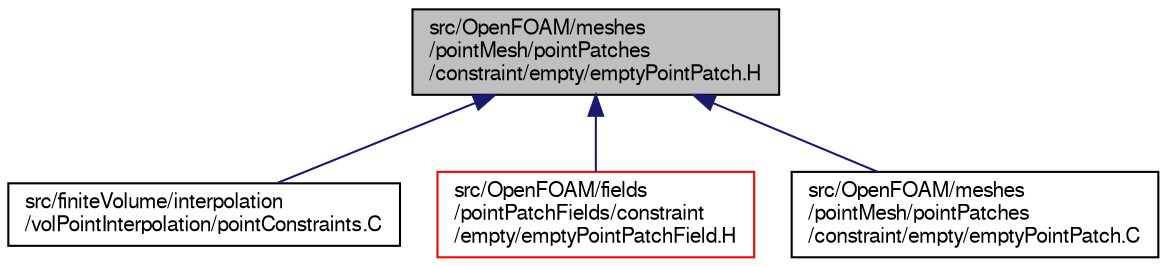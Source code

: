 digraph "src/OpenFOAM/meshes/pointMesh/pointPatches/constraint/empty/emptyPointPatch.H"
{
  bgcolor="transparent";
  edge [fontname="FreeSans",fontsize="10",labelfontname="FreeSans",labelfontsize="10"];
  node [fontname="FreeSans",fontsize="10",shape=record];
  Node155 [label="src/OpenFOAM/meshes\l/pointMesh/pointPatches\l/constraint/empty/emptyPointPatch.H",height=0.2,width=0.4,color="black", fillcolor="grey75", style="filled", fontcolor="black"];
  Node155 -> Node156 [dir="back",color="midnightblue",fontsize="10",style="solid",fontname="FreeSans"];
  Node156 [label="src/finiteVolume/interpolation\l/volPointInterpolation/pointConstraints.C",height=0.2,width=0.4,color="black",URL="$a04325.html"];
  Node155 -> Node157 [dir="back",color="midnightblue",fontsize="10",style="solid",fontname="FreeSans"];
  Node157 [label="src/OpenFOAM/fields\l/pointPatchFields/constraint\l/empty/emptyPointPatchField.H",height=0.2,width=0.4,color="red",URL="$a09992.html"];
  Node155 -> Node162 [dir="back",color="midnightblue",fontsize="10",style="solid",fontname="FreeSans"];
  Node162 [label="src/OpenFOAM/meshes\l/pointMesh/pointPatches\l/constraint/empty/emptyPointPatch.C",height=0.2,width=0.4,color="black",URL="$a11447.html"];
}
